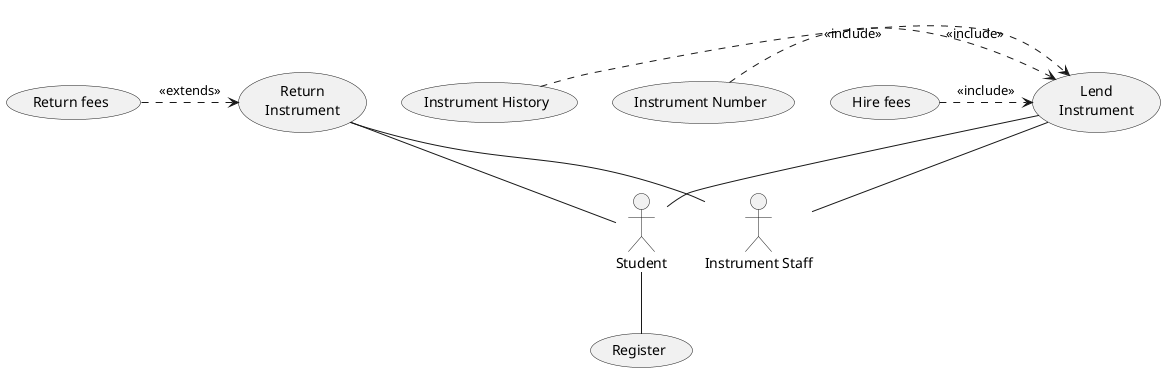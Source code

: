 @startuml hire
actor :Student: as Student
actor :Instrument Staff: as Staff

usecase (Register) as Register
usecase (Instrument History) as History
usecase (Lend\nInstrument) as Lend
usecase (Return\nInstrument) as Return
usecase (Hire fees) as Hire
usecase (Return fees) as Fees
usecase (Instrument Number) as Number

Return -- Staff
History .> Lend : <<include>>
Number .> Lend : <<include>>
Hire .> Lend : <<include>>
Fees .> Return : <<extends>>
Student -- Register
Return -- Student
Lend -- Student
Lend -- Staff
@enduml